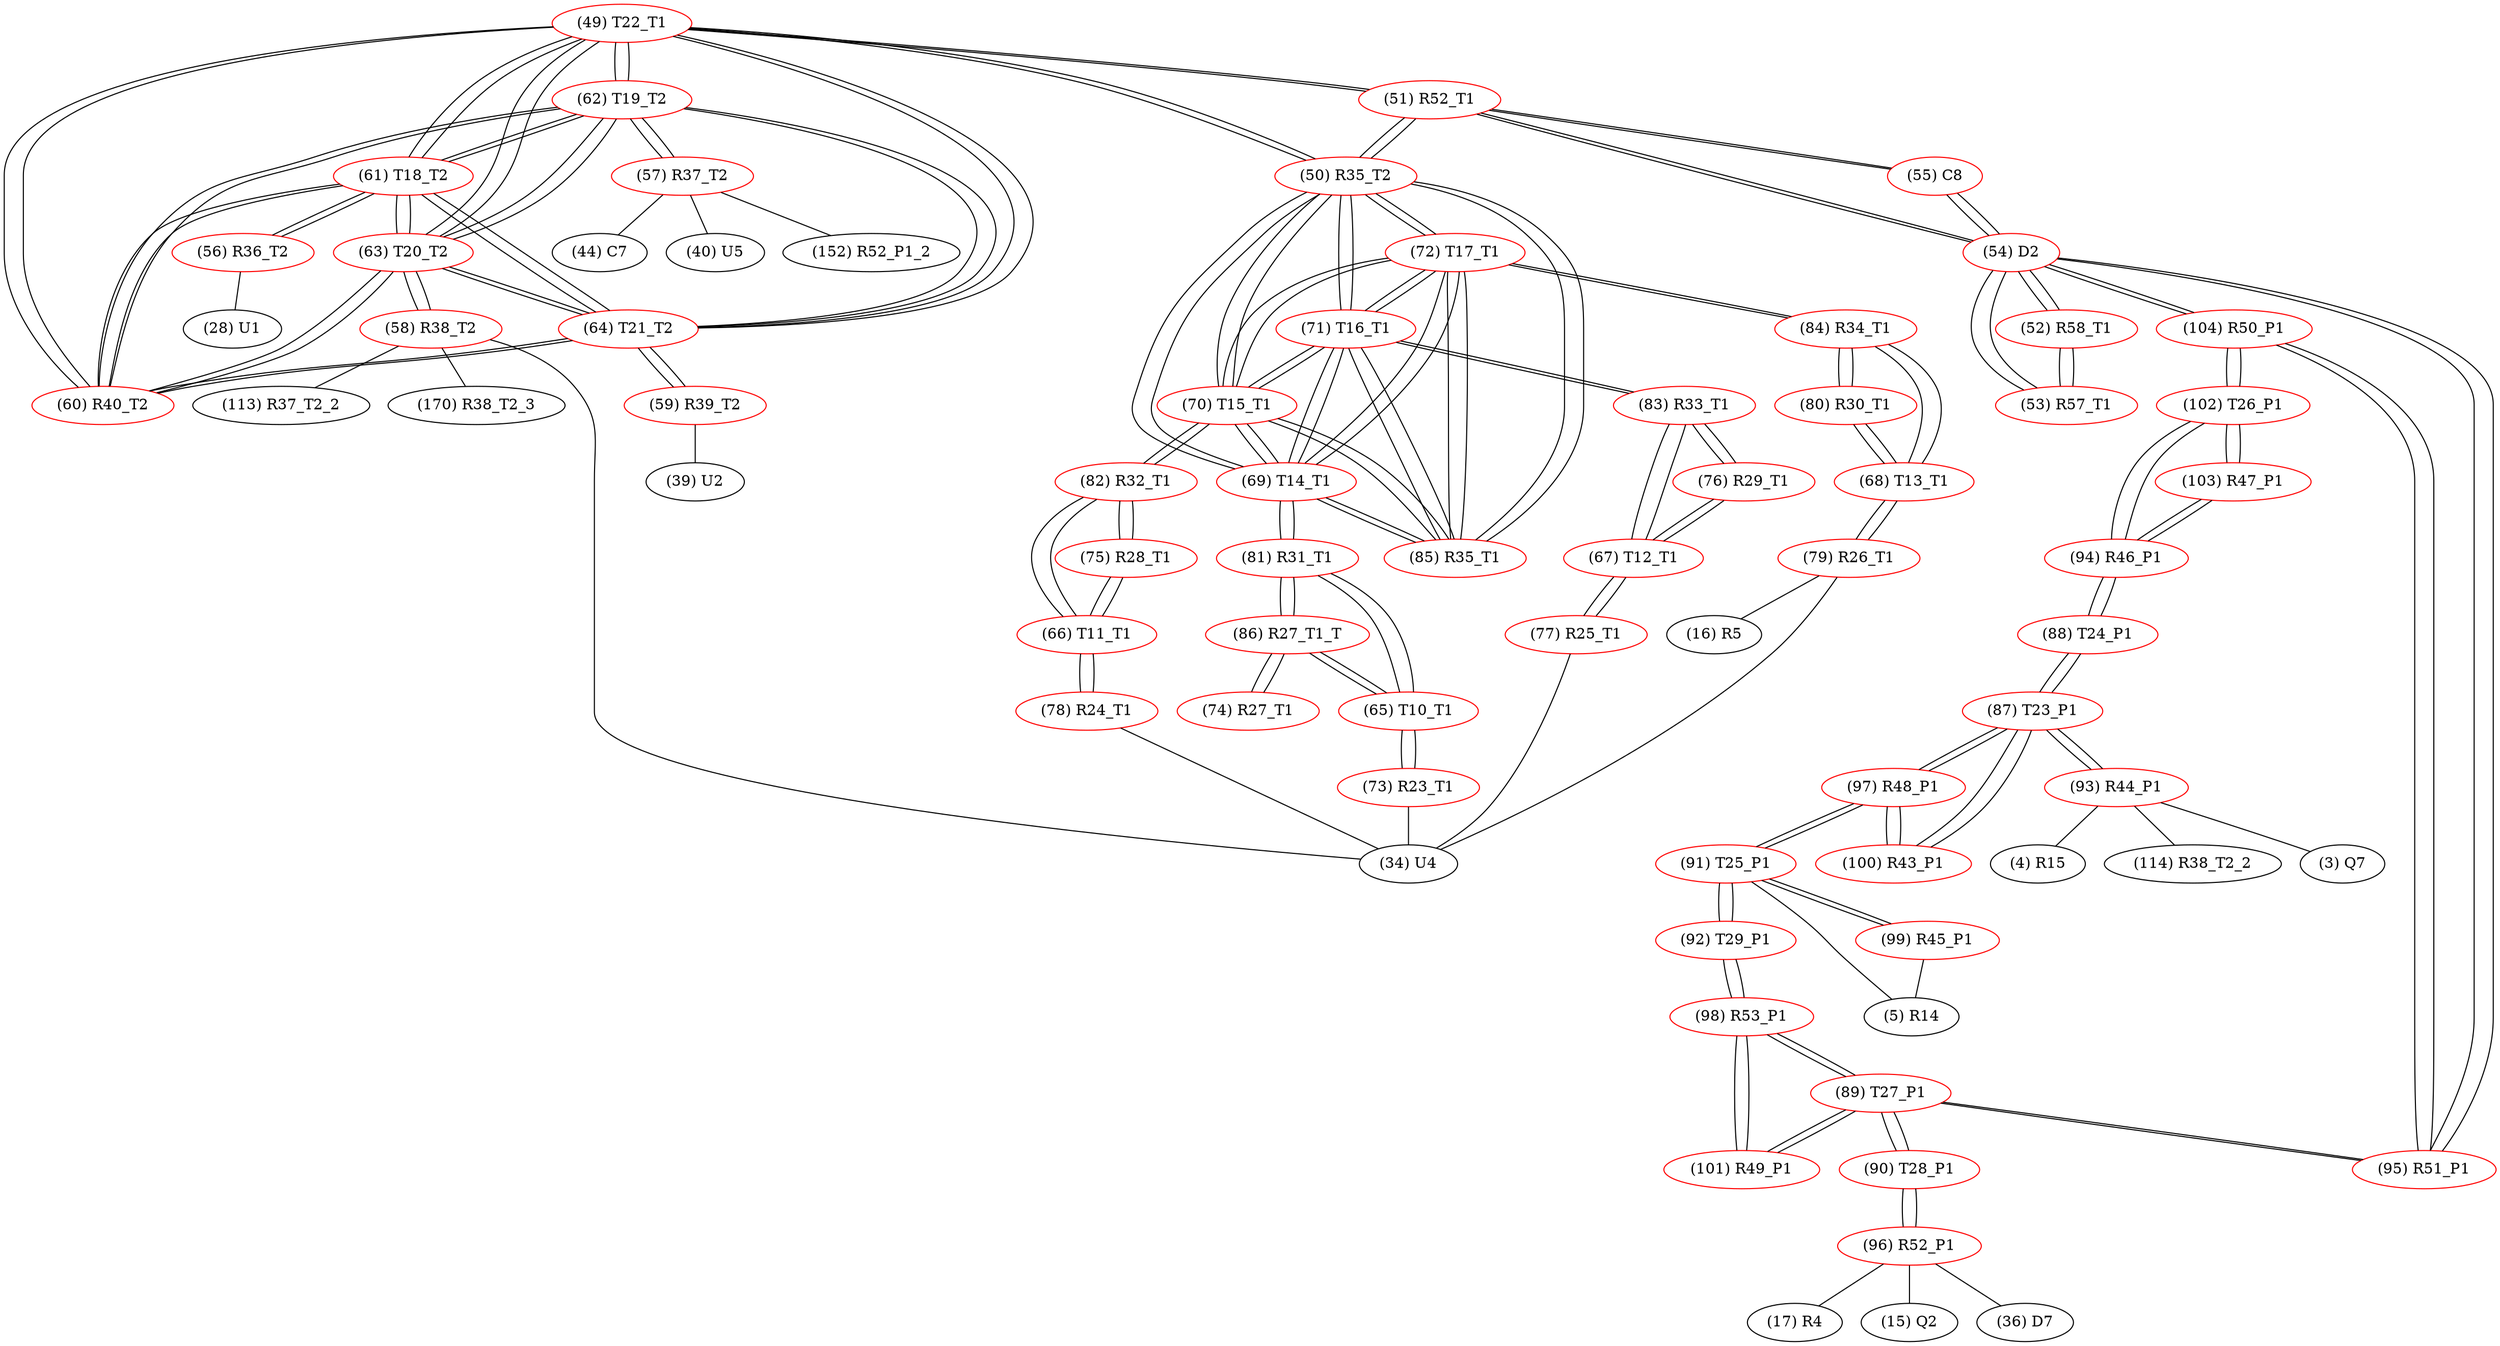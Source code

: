 graph {
	49 [label="(49) T22_T1" color=red]
	62 [label="(62) T19_T2"]
	61 [label="(61) T18_T2"]
	60 [label="(60) R40_T2"]
	64 [label="(64) T21_T2"]
	63 [label="(63) T20_T2"]
	51 [label="(51) R52_T1"]
	50 [label="(50) R35_T2"]
	50 [label="(50) R35_T2" color=red]
	71 [label="(71) T16_T1"]
	70 [label="(70) T15_T1"]
	85 [label="(85) R35_T1"]
	69 [label="(69) T14_T1"]
	72 [label="(72) T17_T1"]
	51 [label="(51) R52_T1"]
	49 [label="(49) T22_T1"]
	51 [label="(51) R52_T1" color=red]
	54 [label="(54) D2"]
	55 [label="(55) C8"]
	50 [label="(50) R35_T2"]
	49 [label="(49) T22_T1"]
	52 [label="(52) R58_T1" color=red]
	53 [label="(53) R57_T1"]
	54 [label="(54) D2"]
	53 [label="(53) R57_T1" color=red]
	52 [label="(52) R58_T1"]
	54 [label="(54) D2"]
	54 [label="(54) D2" color=red]
	51 [label="(51) R52_T1"]
	55 [label="(55) C8"]
	52 [label="(52) R58_T1"]
	53 [label="(53) R57_T1"]
	95 [label="(95) R51_P1"]
	104 [label="(104) R50_P1"]
	55 [label="(55) C8" color=red]
	54 [label="(54) D2"]
	51 [label="(51) R52_T1"]
	56 [label="(56) R36_T2" color=red]
	28 [label="(28) U1"]
	61 [label="(61) T18_T2"]
	57 [label="(57) R37_T2" color=red]
	44 [label="(44) C7"]
	40 [label="(40) U5"]
	152 [label="(152) R52_P1_2"]
	62 [label="(62) T19_T2"]
	58 [label="(58) R38_T2" color=red]
	34 [label="(34) U4"]
	113 [label="(113) R37_T2_2"]
	170 [label="(170) R38_T2_3"]
	63 [label="(63) T20_T2"]
	59 [label="(59) R39_T2" color=red]
	39 [label="(39) U2"]
	64 [label="(64) T21_T2"]
	60 [label="(60) R40_T2" color=red]
	49 [label="(49) T22_T1"]
	62 [label="(62) T19_T2"]
	61 [label="(61) T18_T2"]
	64 [label="(64) T21_T2"]
	63 [label="(63) T20_T2"]
	61 [label="(61) T18_T2" color=red]
	49 [label="(49) T22_T1"]
	62 [label="(62) T19_T2"]
	60 [label="(60) R40_T2"]
	64 [label="(64) T21_T2"]
	63 [label="(63) T20_T2"]
	56 [label="(56) R36_T2"]
	62 [label="(62) T19_T2" color=red]
	49 [label="(49) T22_T1"]
	61 [label="(61) T18_T2"]
	60 [label="(60) R40_T2"]
	64 [label="(64) T21_T2"]
	63 [label="(63) T20_T2"]
	57 [label="(57) R37_T2"]
	63 [label="(63) T20_T2" color=red]
	49 [label="(49) T22_T1"]
	62 [label="(62) T19_T2"]
	61 [label="(61) T18_T2"]
	60 [label="(60) R40_T2"]
	64 [label="(64) T21_T2"]
	58 [label="(58) R38_T2"]
	64 [label="(64) T21_T2" color=red]
	49 [label="(49) T22_T1"]
	62 [label="(62) T19_T2"]
	61 [label="(61) T18_T2"]
	60 [label="(60) R40_T2"]
	63 [label="(63) T20_T2"]
	59 [label="(59) R39_T2"]
	65 [label="(65) T10_T1" color=red]
	73 [label="(73) R23_T1"]
	81 [label="(81) R31_T1"]
	86 [label="(86) R27_T1_T"]
	66 [label="(66) T11_T1" color=red]
	78 [label="(78) R24_T1"]
	82 [label="(82) R32_T1"]
	75 [label="(75) R28_T1"]
	67 [label="(67) T12_T1" color=red]
	83 [label="(83) R33_T1"]
	76 [label="(76) R29_T1"]
	77 [label="(77) R25_T1"]
	68 [label="(68) T13_T1" color=red]
	80 [label="(80) R30_T1"]
	84 [label="(84) R34_T1"]
	79 [label="(79) R26_T1"]
	69 [label="(69) T14_T1" color=red]
	71 [label="(71) T16_T1"]
	70 [label="(70) T15_T1"]
	85 [label="(85) R35_T1"]
	72 [label="(72) T17_T1"]
	50 [label="(50) R35_T2"]
	81 [label="(81) R31_T1"]
	70 [label="(70) T15_T1" color=red]
	71 [label="(71) T16_T1"]
	85 [label="(85) R35_T1"]
	69 [label="(69) T14_T1"]
	72 [label="(72) T17_T1"]
	50 [label="(50) R35_T2"]
	82 [label="(82) R32_T1"]
	71 [label="(71) T16_T1" color=red]
	70 [label="(70) T15_T1"]
	85 [label="(85) R35_T1"]
	69 [label="(69) T14_T1"]
	72 [label="(72) T17_T1"]
	50 [label="(50) R35_T2"]
	83 [label="(83) R33_T1"]
	72 [label="(72) T17_T1" color=red]
	71 [label="(71) T16_T1"]
	70 [label="(70) T15_T1"]
	85 [label="(85) R35_T1"]
	69 [label="(69) T14_T1"]
	50 [label="(50) R35_T2"]
	84 [label="(84) R34_T1"]
	73 [label="(73) R23_T1" color=red]
	34 [label="(34) U4"]
	65 [label="(65) T10_T1"]
	74 [label="(74) R27_T1" color=red]
	86 [label="(86) R27_T1_T"]
	75 [label="(75) R28_T1" color=red]
	82 [label="(82) R32_T1"]
	66 [label="(66) T11_T1"]
	76 [label="(76) R29_T1" color=red]
	83 [label="(83) R33_T1"]
	67 [label="(67) T12_T1"]
	77 [label="(77) R25_T1" color=red]
	34 [label="(34) U4"]
	67 [label="(67) T12_T1"]
	78 [label="(78) R24_T1" color=red]
	34 [label="(34) U4"]
	66 [label="(66) T11_T1"]
	79 [label="(79) R26_T1" color=red]
	34 [label="(34) U4"]
	16 [label="(16) R5"]
	68 [label="(68) T13_T1"]
	80 [label="(80) R30_T1" color=red]
	84 [label="(84) R34_T1"]
	68 [label="(68) T13_T1"]
	81 [label="(81) R31_T1" color=red]
	65 [label="(65) T10_T1"]
	86 [label="(86) R27_T1_T"]
	69 [label="(69) T14_T1"]
	82 [label="(82) R32_T1" color=red]
	70 [label="(70) T15_T1"]
	75 [label="(75) R28_T1"]
	66 [label="(66) T11_T1"]
	83 [label="(83) R33_T1" color=red]
	71 [label="(71) T16_T1"]
	76 [label="(76) R29_T1"]
	67 [label="(67) T12_T1"]
	84 [label="(84) R34_T1" color=red]
	72 [label="(72) T17_T1"]
	80 [label="(80) R30_T1"]
	68 [label="(68) T13_T1"]
	85 [label="(85) R35_T1" color=red]
	71 [label="(71) T16_T1"]
	70 [label="(70) T15_T1"]
	69 [label="(69) T14_T1"]
	72 [label="(72) T17_T1"]
	50 [label="(50) R35_T2"]
	86 [label="(86) R27_T1_T" color=red]
	65 [label="(65) T10_T1"]
	81 [label="(81) R31_T1"]
	74 [label="(74) R27_T1"]
	87 [label="(87) T23_P1" color=red]
	97 [label="(97) R48_P1"]
	100 [label="(100) R43_P1"]
	88 [label="(88) T24_P1"]
	93 [label="(93) R44_P1"]
	88 [label="(88) T24_P1" color=red]
	94 [label="(94) R46_P1"]
	87 [label="(87) T23_P1"]
	89 [label="(89) T27_P1" color=red]
	95 [label="(95) R51_P1"]
	90 [label="(90) T28_P1"]
	98 [label="(98) R53_P1"]
	101 [label="(101) R49_P1"]
	90 [label="(90) T28_P1" color=red]
	96 [label="(96) R52_P1"]
	89 [label="(89) T27_P1"]
	91 [label="(91) T25_P1" color=red]
	92 [label="(92) T29_P1"]
	97 [label="(97) R48_P1"]
	99 [label="(99) R45_P1"]
	5 [label="(5) R14"]
	92 [label="(92) T29_P1" color=red]
	91 [label="(91) T25_P1"]
	98 [label="(98) R53_P1"]
	93 [label="(93) R44_P1" color=red]
	3 [label="(3) Q7"]
	4 [label="(4) R15"]
	114 [label="(114) R38_T2_2"]
	87 [label="(87) T23_P1"]
	94 [label="(94) R46_P1" color=red]
	102 [label="(102) T26_P1"]
	103 [label="(103) R47_P1"]
	88 [label="(88) T24_P1"]
	95 [label="(95) R51_P1" color=red]
	89 [label="(89) T27_P1"]
	104 [label="(104) R50_P1"]
	54 [label="(54) D2"]
	96 [label="(96) R52_P1" color=red]
	17 [label="(17) R4"]
	15 [label="(15) Q2"]
	36 [label="(36) D7"]
	90 [label="(90) T28_P1"]
	97 [label="(97) R48_P1" color=red]
	91 [label="(91) T25_P1"]
	87 [label="(87) T23_P1"]
	100 [label="(100) R43_P1"]
	98 [label="(98) R53_P1" color=red]
	92 [label="(92) T29_P1"]
	89 [label="(89) T27_P1"]
	101 [label="(101) R49_P1"]
	99 [label="(99) R45_P1" color=red]
	91 [label="(91) T25_P1"]
	5 [label="(5) R14"]
	100 [label="(100) R43_P1" color=red]
	97 [label="(97) R48_P1"]
	87 [label="(87) T23_P1"]
	101 [label="(101) R49_P1" color=red]
	89 [label="(89) T27_P1"]
	98 [label="(98) R53_P1"]
	102 [label="(102) T26_P1" color=red]
	104 [label="(104) R50_P1"]
	94 [label="(94) R46_P1"]
	103 [label="(103) R47_P1"]
	103 [label="(103) R47_P1" color=red]
	102 [label="(102) T26_P1"]
	94 [label="(94) R46_P1"]
	104 [label="(104) R50_P1" color=red]
	102 [label="(102) T26_P1"]
	95 [label="(95) R51_P1"]
	54 [label="(54) D2"]
	49 -- 62
	49 -- 61
	49 -- 60
	49 -- 64
	49 -- 63
	49 -- 51
	49 -- 50
	50 -- 71
	50 -- 70
	50 -- 85
	50 -- 69
	50 -- 72
	50 -- 51
	50 -- 49
	51 -- 54
	51 -- 55
	51 -- 50
	51 -- 49
	52 -- 53
	52 -- 54
	53 -- 52
	53 -- 54
	54 -- 51
	54 -- 55
	54 -- 52
	54 -- 53
	54 -- 95
	54 -- 104
	55 -- 54
	55 -- 51
	56 -- 28
	56 -- 61
	57 -- 44
	57 -- 40
	57 -- 152
	57 -- 62
	58 -- 34
	58 -- 113
	58 -- 170
	58 -- 63
	59 -- 39
	59 -- 64
	60 -- 49
	60 -- 62
	60 -- 61
	60 -- 64
	60 -- 63
	61 -- 49
	61 -- 62
	61 -- 60
	61 -- 64
	61 -- 63
	61 -- 56
	62 -- 49
	62 -- 61
	62 -- 60
	62 -- 64
	62 -- 63
	62 -- 57
	63 -- 49
	63 -- 62
	63 -- 61
	63 -- 60
	63 -- 64
	63 -- 58
	64 -- 49
	64 -- 62
	64 -- 61
	64 -- 60
	64 -- 63
	64 -- 59
	65 -- 73
	65 -- 81
	65 -- 86
	66 -- 78
	66 -- 82
	66 -- 75
	67 -- 83
	67 -- 76
	67 -- 77
	68 -- 80
	68 -- 84
	68 -- 79
	69 -- 71
	69 -- 70
	69 -- 85
	69 -- 72
	69 -- 50
	69 -- 81
	70 -- 71
	70 -- 85
	70 -- 69
	70 -- 72
	70 -- 50
	70 -- 82
	71 -- 70
	71 -- 85
	71 -- 69
	71 -- 72
	71 -- 50
	71 -- 83
	72 -- 71
	72 -- 70
	72 -- 85
	72 -- 69
	72 -- 50
	72 -- 84
	73 -- 34
	73 -- 65
	74 -- 86
	75 -- 82
	75 -- 66
	76 -- 83
	76 -- 67
	77 -- 34
	77 -- 67
	78 -- 34
	78 -- 66
	79 -- 34
	79 -- 16
	79 -- 68
	80 -- 84
	80 -- 68
	81 -- 65
	81 -- 86
	81 -- 69
	82 -- 70
	82 -- 75
	82 -- 66
	83 -- 71
	83 -- 76
	83 -- 67
	84 -- 72
	84 -- 80
	84 -- 68
	85 -- 71
	85 -- 70
	85 -- 69
	85 -- 72
	85 -- 50
	86 -- 65
	86 -- 81
	86 -- 74
	87 -- 97
	87 -- 100
	87 -- 88
	87 -- 93
	88 -- 94
	88 -- 87
	89 -- 95
	89 -- 90
	89 -- 98
	89 -- 101
	90 -- 96
	90 -- 89
	91 -- 92
	91 -- 97
	91 -- 99
	91 -- 5
	92 -- 91
	92 -- 98
	93 -- 3
	93 -- 4
	93 -- 114
	93 -- 87
	94 -- 102
	94 -- 103
	94 -- 88
	95 -- 89
	95 -- 104
	95 -- 54
	96 -- 17
	96 -- 15
	96 -- 36
	96 -- 90
	97 -- 91
	97 -- 87
	97 -- 100
	98 -- 92
	98 -- 89
	98 -- 101
	99 -- 91
	99 -- 5
	100 -- 97
	100 -- 87
	101 -- 89
	101 -- 98
	102 -- 104
	102 -- 94
	102 -- 103
	103 -- 102
	103 -- 94
	104 -- 102
	104 -- 95
	104 -- 54
}
